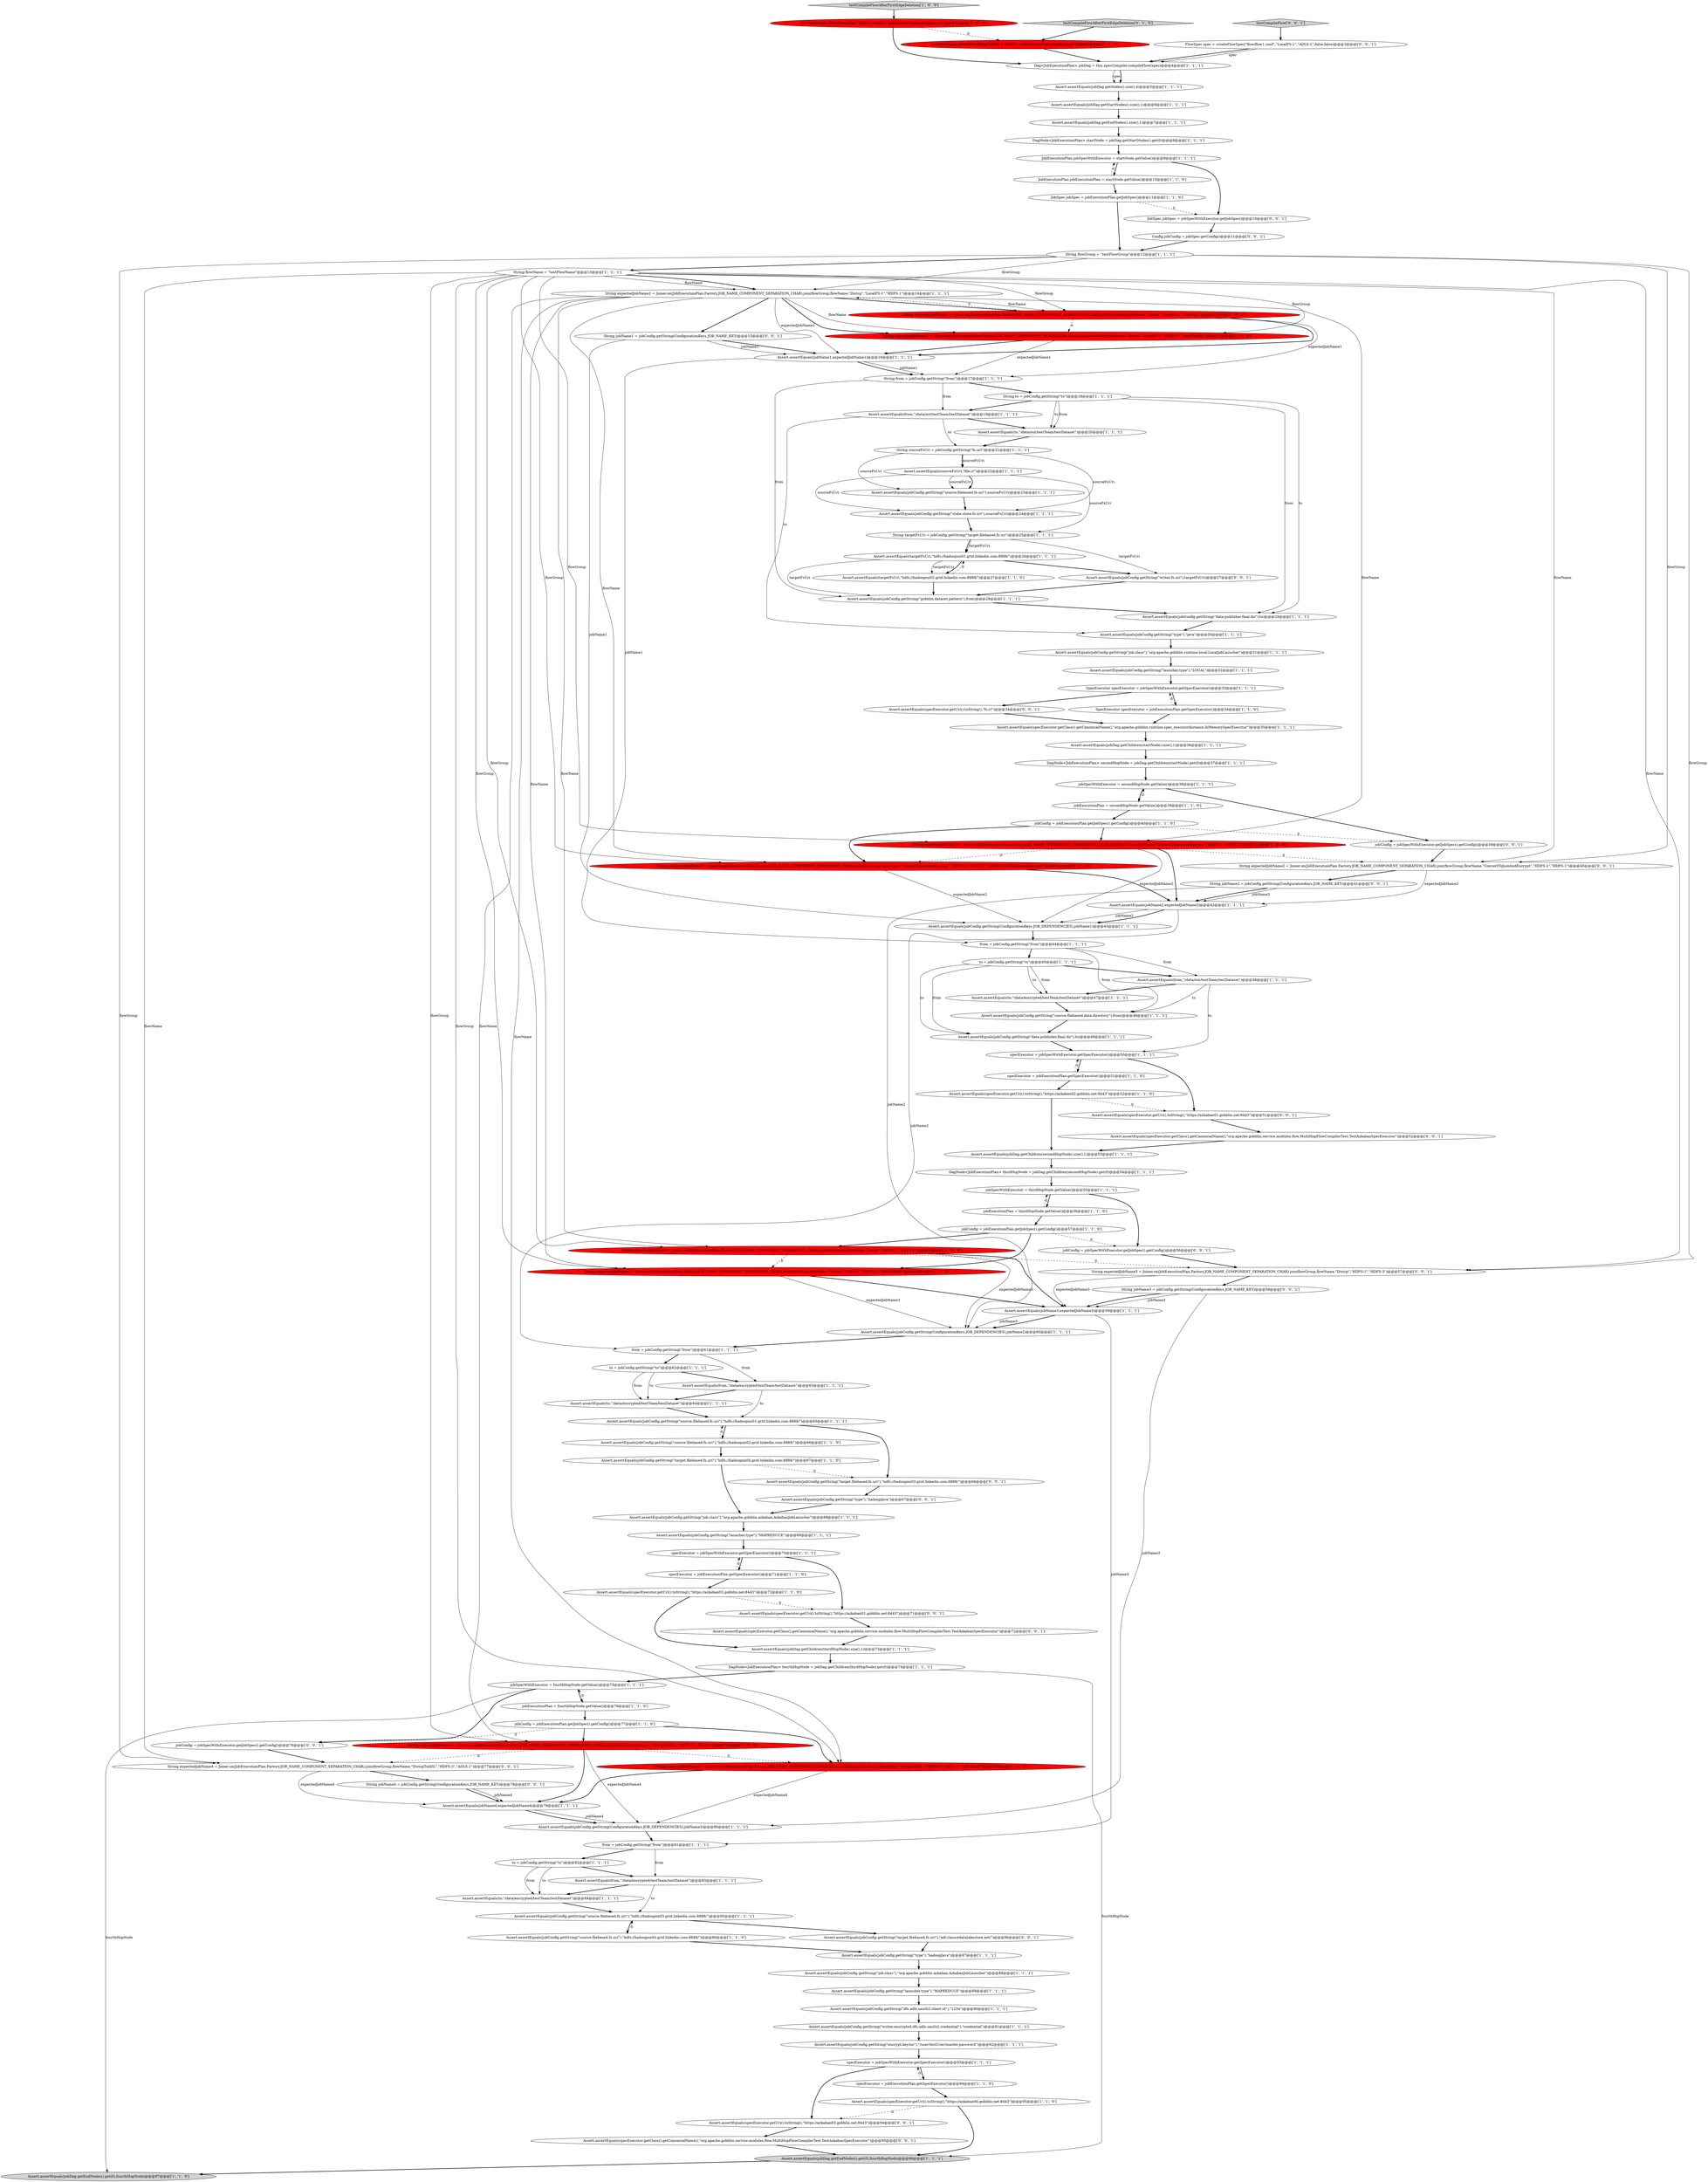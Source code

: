 digraph {
45 [style = filled, label = "String from = jobConfig.getString(\"from\")@@@17@@@['1', '1', '1']", fillcolor = white, shape = ellipse image = "AAA0AAABBB1BBB"];
89 [style = filled, label = "Assert.assertEquals(jobDag.getChildren(startNode).size(),1)@@@36@@@['1', '1', '1']", fillcolor = white, shape = ellipse image = "AAA0AAABBB1BBB"];
24 [style = filled, label = "Assert.assertEquals(jobConfig.getString(\"source.filebased.data.directory\"),from)@@@48@@@['1', '1', '1']", fillcolor = white, shape = ellipse image = "AAA0AAABBB1BBB"];
40 [style = filled, label = "jobConfig = jobExecutionPlan.getJobSpec().getConfig()@@@77@@@['1', '1', '0']", fillcolor = white, shape = ellipse image = "AAA0AAABBB1BBB"];
87 [style = filled, label = "DagNode<JobExecutionPlan> thirdHopNode = jobDag.getChildren(secondHopNode).get(0)@@@54@@@['1', '1', '1']", fillcolor = white, shape = ellipse image = "AAA0AAABBB1BBB"];
98 [style = filled, label = "String expectedJobName2 = Joiner.on(JobExecutionPlan.Factory.JOB_NAME_COMPONENT_SEPARATION_CHAR).join(flowGroup,flowName,\"ConvertToJsonAndEncrypt\",\"HDFS-2\",\"HDFS-2\",\"hdfsConvertToJsonAndEncrypt\")@@@41@@@['0', '1', '0']", fillcolor = red, shape = ellipse image = "AAA1AAABBB2BBB"];
108 [style = filled, label = "Assert.assertEquals(specExecutor.getUri().toString(),\"https://azkaban01.gobblin.net:8443\")@@@51@@@['0', '0', '1']", fillcolor = white, shape = ellipse image = "AAA0AAABBB3BBB"];
81 [style = filled, label = "JobExecutionPlan jobExecutionPlan = startNode.getValue()@@@10@@@['1', '1', '0']", fillcolor = white, shape = ellipse image = "AAA0AAABBB1BBB"];
41 [style = filled, label = "Assert.assertEquals(jobConfig.getString(\"type\"),\"hadoopJava\")@@@87@@@['1', '1', '1']", fillcolor = white, shape = ellipse image = "AAA0AAABBB1BBB"];
106 [style = filled, label = "String jobName3 = jobConfig.getString(ConfigurationKeys.JOB_NAME_KEY)@@@58@@@['0', '0', '1']", fillcolor = white, shape = ellipse image = "AAA0AAABBB3BBB"];
75 [style = filled, label = "Assert.assertEquals(jobName4,expectedJobName4)@@@79@@@['1', '1', '1']", fillcolor = white, shape = ellipse image = "AAA0AAABBB1BBB"];
69 [style = filled, label = "Assert.assertEquals(jobConfig.getString(\"data.publisher.final.dir\"),to)@@@29@@@['1', '1', '1']", fillcolor = white, shape = ellipse image = "AAA0AAABBB1BBB"];
63 [style = filled, label = "Assert.assertEquals(jobConfig.getString(\"target.filebased.fs.uri\"),\"hdfs://hadoopnn04.grid.linkedin.com:8888/\")@@@67@@@['1', '1', '0']", fillcolor = white, shape = ellipse image = "AAA0AAABBB1BBB"];
18 [style = filled, label = "Assert.assertEquals(jobConfig.getString(ConfigurationKeys.JOB_DEPENDENCIES),jobName3)@@@80@@@['1', '1', '1']", fillcolor = white, shape = ellipse image = "AAA0AAABBB1BBB"];
116 [style = filled, label = "Assert.assertEquals(jobConfig.getString(\"type\"),\"hadoopJava\")@@@67@@@['0', '0', '1']", fillcolor = white, shape = ellipse image = "AAA0AAABBB3BBB"];
27 [style = filled, label = "specExecutor = jobExecutionPlan.getSpecExecutor()@@@51@@@['1', '1', '0']", fillcolor = white, shape = ellipse image = "AAA0AAABBB1BBB"];
32 [style = filled, label = "Assert.assertEquals(jobConfig.getString(\"source.filebased.fs.uri\"),sourceFsUri)@@@23@@@['1', '1', '1']", fillcolor = white, shape = ellipse image = "AAA0AAABBB1BBB"];
49 [style = filled, label = "Assert.assertEquals(jobConfig.getString(\"job.class\"),\"org.apache.gobblin.azkaban.AzkabanJobLauncher\")@@@88@@@['1', '1', '1']", fillcolor = white, shape = ellipse image = "AAA0AAABBB1BBB"];
88 [style = filled, label = "Assert.assertEquals(jobDag.getChildren(secondHopNode).size(),1)@@@53@@@['1', '1', '1']", fillcolor = white, shape = ellipse image = "AAA0AAABBB1BBB"];
7 [style = filled, label = "Assert.assertEquals(targetFsUri,\"hdfs://hadoopnn01.grid.linkedin.com:8888/\")@@@26@@@['1', '1', '1']", fillcolor = white, shape = ellipse image = "AAA0AAABBB1BBB"];
80 [style = filled, label = "Assert.assertEquals(from,\"/data/encrypted/testTeam/testDataset\")@@@63@@@['1', '1', '1']", fillcolor = white, shape = ellipse image = "AAA0AAABBB1BBB"];
125 [style = filled, label = "Assert.assertEquals(jobConfig.getString(\"target.filebased.fs.uri\"),\"hdfs://hadoopnn03.grid.linkedin.com:8888/\")@@@66@@@['0', '0', '1']", fillcolor = white, shape = ellipse image = "AAA0AAABBB3BBB"];
14 [style = filled, label = "jobExecutionPlan = secondHopNode.getValue()@@@39@@@['1', '1', '0']", fillcolor = white, shape = ellipse image = "AAA0AAABBB1BBB"];
21 [style = filled, label = "Assert.assertEquals(jobConfig.getString(\"job.class\"),\"org.apache.gobblin.runtime.local.LocalJobLauncher\")@@@31@@@['1', '1', '1']", fillcolor = white, shape = ellipse image = "AAA0AAABBB1BBB"];
26 [style = filled, label = "this.flowGraph.deleteFlowEdge(\"HDFS-1:HDFS-1:hdfsConvertToJsonAndEncrypt\")@@@3@@@['1', '0', '0']", fillcolor = red, shape = ellipse image = "AAA1AAABBB1BBB"];
66 [style = filled, label = "from = jobConfig.getString(\"from\")@@@61@@@['1', '1', '1']", fillcolor = white, shape = ellipse image = "AAA0AAABBB1BBB"];
35 [style = filled, label = "from = jobConfig.getString(\"from\")@@@81@@@['1', '1', '1']", fillcolor = white, shape = ellipse image = "AAA0AAABBB1BBB"];
42 [style = filled, label = "Assert.assertEquals(jobConfig.getString(\"launcher.type\"),\"LOCAL\")@@@32@@@['1', '1', '1']", fillcolor = white, shape = ellipse image = "AAA0AAABBB1BBB"];
77 [style = filled, label = "jobSpecWithExecutor = fourthHopNode.getValue()@@@75@@@['1', '1', '1']", fillcolor = white, shape = ellipse image = "AAA0AAABBB1BBB"];
29 [style = filled, label = "jobConfig = jobExecutionPlan.getJobSpec().getConfig()@@@57@@@['1', '1', '0']", fillcolor = white, shape = ellipse image = "AAA0AAABBB1BBB"];
67 [style = filled, label = "Assert.assertEquals(jobConfig.getString(\"source.filebased.fs.uri\"),\"hdfs://hadoopnn01.grid.linkedin.com:8888/\")@@@65@@@['1', '1', '1']", fillcolor = white, shape = ellipse image = "AAA0AAABBB1BBB"];
92 [style = filled, label = "Assert.assertEquals(to,\"/data/out/testTeam/testDataset\")@@@20@@@['1', '1', '1']", fillcolor = white, shape = ellipse image = "AAA0AAABBB1BBB"];
97 [style = filled, label = "String expectedJobName1 = Joiner.on(JobExecutionPlan.Factory.JOB_NAME_COMPONENT_SEPARATION_CHAR).join(flowGroup,flowName,\"Distcp\",\"LocalFS-1\",\"HDFS-2\",\"localToHdfs\")@@@15@@@['0', '1', '0']", fillcolor = red, shape = ellipse image = "AAA1AAABBB2BBB"];
96 [style = filled, label = "this.flowGraph.deleteFlowEdge(\"HDFS-1_HDFS-1_hdfsConvertToJsonAndEncrypt\")@@@3@@@['0', '1', '0']", fillcolor = red, shape = ellipse image = "AAA1AAABBB2BBB"];
38 [style = filled, label = "jobSpecWithExecutor = thirdHopNode.getValue()@@@55@@@['1', '1', '1']", fillcolor = white, shape = ellipse image = "AAA0AAABBB1BBB"];
90 [style = filled, label = "Assert.assertEquals(targetFsUri,\"hdfs://hadoopnn02.grid.linkedin.com:8888/\")@@@27@@@['1', '1', '0']", fillcolor = white, shape = ellipse image = "AAA0AAABBB1BBB"];
109 [style = filled, label = "String expectedJobName3 = Joiner.on(JobExecutionPlan.Factory.JOB_NAME_COMPONENT_SEPARATION_CHAR).join(flowGroup,flowName,\"Distcp\",\"HDFS-1\",\"HDFS-3\")@@@57@@@['0', '0', '1']", fillcolor = white, shape = ellipse image = "AAA0AAABBB3BBB"];
105 [style = filled, label = "Assert.assertEquals(jobConfig.getString(\"target.filebased.fs.uri\"),\"adl://azuredatalakestore.net/\")@@@86@@@['0', '0', '1']", fillcolor = white, shape = ellipse image = "AAA0AAABBB3BBB"];
114 [style = filled, label = "JobSpec jobSpec = jobSpecWithExecutor.getJobSpec()@@@10@@@['0', '0', '1']", fillcolor = white, shape = ellipse image = "AAA0AAABBB3BBB"];
82 [style = filled, label = "to = jobConfig.getString(\"to\")@@@62@@@['1', '1', '1']", fillcolor = white, shape = ellipse image = "AAA0AAABBB1BBB"];
55 [style = filled, label = "jobConfig = jobExecutionPlan.getJobSpec().getConfig()@@@40@@@['1', '1', '0']", fillcolor = white, shape = ellipse image = "AAA0AAABBB1BBB"];
78 [style = filled, label = "String expectedJobName4 = Joiner.on(JobExecutionPlan.Factory.JOB_NAME_COMPONENT_SEPARATION_CHAR).join(flowGroup,flowName,\"DistcpToADL\",\"HDFS-4\",\"ADLS-1\")@@@78@@@['1', '0', '0']", fillcolor = red, shape = ellipse image = "AAA1AAABBB1BBB"];
73 [style = filled, label = "specExecutor = jobSpecWithExecutor.getSpecExecutor()@@@93@@@['1', '1', '1']", fillcolor = white, shape = ellipse image = "AAA0AAABBB1BBB"];
79 [style = filled, label = "Assert.assertEquals(jobConfig.getString(\"data.publisher.final.dir\"),to)@@@49@@@['1', '1', '1']", fillcolor = white, shape = ellipse image = "AAA0AAABBB1BBB"];
44 [style = filled, label = "Assert.assertEquals(jobConfig.getString(\"launcher.type\"),\"MAPREDUCE\")@@@69@@@['1', '1', '1']", fillcolor = white, shape = ellipse image = "AAA0AAABBB1BBB"];
71 [style = filled, label = "Assert.assertEquals(jobConfig.getString(ConfigurationKeys.JOB_DEPENDENCIES),jobName2)@@@60@@@['1', '1', '1']", fillcolor = white, shape = ellipse image = "AAA0AAABBB1BBB"];
126 [style = filled, label = "testCompileFlow['0', '0', '1']", fillcolor = lightgray, shape = diamond image = "AAA0AAABBB3BBB"];
23 [style = filled, label = "Assert.assertEquals(jobConfig.getString(\"job.class\"),\"org.apache.gobblin.azkaban.AzkabanJobLauncher\")@@@68@@@['1', '1', '1']", fillcolor = white, shape = ellipse image = "AAA0AAABBB1BBB"];
110 [style = filled, label = "jobConfig = jobSpecWithExecutor.getJobSpec().getConfig()@@@76@@@['0', '0', '1']", fillcolor = white, shape = ellipse image = "AAA0AAABBB3BBB"];
9 [style = filled, label = "jobExecutionPlan = fourthHopNode.getValue()@@@76@@@['1', '1', '0']", fillcolor = white, shape = ellipse image = "AAA0AAABBB1BBB"];
62 [style = filled, label = "String expectedJobName1 = Joiner.on(JobExecutionPlan.Factory.JOB_NAME_COMPONENT_SEPARATION_CHAR).join(flowGroup,flowName,\"Distcp\",\"LocalFS-1\",\"HDFS-2\")@@@15@@@['1', '0', '0']", fillcolor = red, shape = ellipse image = "AAA1AAABBB1BBB"];
22 [style = filled, label = "Assert.assertEquals(to,\"/data/encrypted/testTeam/testDataset\")@@@64@@@['1', '1', '1']", fillcolor = white, shape = ellipse image = "AAA0AAABBB1BBB"];
121 [style = filled, label = "String expectedJobName2 = Joiner.on(JobExecutionPlan.Factory.JOB_NAME_COMPONENT_SEPARATION_CHAR).join(flowGroup,flowName,\"ConvertToJsonAndEncrypt\",\"HDFS-1\",\"HDFS-1\")@@@40@@@['0', '0', '1']", fillcolor = white, shape = ellipse image = "AAA0AAABBB3BBB"];
20 [style = filled, label = "Assert.assertEquals(jobConfig.getString(\"source.filebased.fs.uri\"),\"hdfs://hadoopnn03.grid.linkedin.com:8888/\")@@@85@@@['1', '1', '1']", fillcolor = white, shape = ellipse image = "AAA0AAABBB1BBB"];
61 [style = filled, label = "Assert.assertEquals(jobConfig.getString(\"source.filebased.fs.uri\"),\"hdfs://hadoopnn04.grid.linkedin.com:8888/\")@@@86@@@['1', '1', '0']", fillcolor = white, shape = ellipse image = "AAA0AAABBB1BBB"];
11 [style = filled, label = "testCompileFlowAfterFirstEdgeDeletion['1', '0', '0']", fillcolor = lightgray, shape = diamond image = "AAA0AAABBB1BBB"];
111 [style = filled, label = "jobConfig = jobSpecWithExecutor.getJobSpec().getConfig()@@@56@@@['0', '0', '1']", fillcolor = white, shape = ellipse image = "AAA0AAABBB3BBB"];
91 [style = filled, label = "Assert.assertEquals(jobDag.getChildren(thirdHopNode).size(),1)@@@73@@@['1', '1', '1']", fillcolor = white, shape = ellipse image = "AAA0AAABBB1BBB"];
113 [style = filled, label = "String expectedJobName4 = Joiner.on(JobExecutionPlan.Factory.JOB_NAME_COMPONENT_SEPARATION_CHAR).join(flowGroup,flowName,\"DistcpToADL\",\"HDFS-3\",\"ADLS-1\")@@@77@@@['0', '0', '1']", fillcolor = white, shape = ellipse image = "AAA0AAABBB3BBB"];
95 [style = filled, label = "Assert.assertEquals(specExecutor.getUri().toString(),\"https://azkaban02.gobblin.net:8443\")@@@72@@@['1', '1', '0']", fillcolor = white, shape = ellipse image = "AAA0AAABBB1BBB"];
1 [style = filled, label = "Assert.assertEquals(specExecutor.getUri().toString(),\"https://azkaban02.gobblin.net:8443\")@@@52@@@['1', '1', '0']", fillcolor = white, shape = ellipse image = "AAA0AAABBB1BBB"];
37 [style = filled, label = "String expectedJobName2 = Joiner.on(JobExecutionPlan.Factory.JOB_NAME_COMPONENT_SEPARATION_CHAR).join(flowGroup,flowName,\"ConvertToJsonAndEncrypt\",\"HDFS-2\",\"HDFS-2\")@@@41@@@['1', '0', '0']", fillcolor = red, shape = ellipse image = "AAA1AAABBB1BBB"];
124 [style = filled, label = "jobConfig = jobSpecWithExecutor.getJobSpec().getConfig()@@@39@@@['0', '0', '1']", fillcolor = white, shape = ellipse image = "AAA0AAABBB3BBB"];
31 [style = filled, label = "JobSpec jobSpec = jobExecutionPlan.getJobSpec()@@@11@@@['1', '1', '0']", fillcolor = white, shape = ellipse image = "AAA0AAABBB1BBB"];
85 [style = filled, label = "Assert.assertEquals(jobConfig.getString(\"gobblin.dataset.pattern\"),from)@@@28@@@['1', '1', '1']", fillcolor = white, shape = ellipse image = "AAA0AAABBB1BBB"];
8 [style = filled, label = "DagNode<JobExecutionPlan> secondHopNode = jobDag.getChildren(startNode).get(0)@@@37@@@['1', '1', '1']", fillcolor = white, shape = ellipse image = "AAA0AAABBB1BBB"];
70 [style = filled, label = "Assert.assertEquals(jobConfig.getString(\"dfs.adls.oauth2.client.id\"),\"1234\")@@@90@@@['1', '1', '1']", fillcolor = white, shape = ellipse image = "AAA0AAABBB1BBB"];
36 [style = filled, label = "Assert.assertEquals(from,\"/data/out/testTeam/testDataset\")@@@46@@@['1', '1', '1']", fillcolor = white, shape = ellipse image = "AAA0AAABBB1BBB"];
28 [style = filled, label = "Assert.assertEquals(jobDag.getStartNodes().size(),1)@@@6@@@['1', '1', '1']", fillcolor = white, shape = ellipse image = "AAA0AAABBB1BBB"];
51 [style = filled, label = "Assert.assertEquals(sourceFsUri,\"file:///\")@@@22@@@['1', '1', '1']", fillcolor = white, shape = ellipse image = "AAA0AAABBB1BBB"];
122 [style = filled, label = "FlowSpec spec = createFlowSpec(\"flow/flow1.conf\",\"LocalFS-1\",\"ADLS-1\",false,false)@@@3@@@['0', '0', '1']", fillcolor = white, shape = ellipse image = "AAA0AAABBB3BBB"];
25 [style = filled, label = "Dag<JobExecutionPlan> jobDag = this.specCompiler.compileFlow(spec)@@@4@@@['1', '1', '1']", fillcolor = white, shape = ellipse image = "AAA0AAABBB1BBB"];
72 [style = filled, label = "Assert.assertEquals(jobDag.getEndNodes().get(0),fourthHopNode)@@@96@@@['1', '1', '1']", fillcolor = lightgray, shape = ellipse image = "AAA0AAABBB1BBB"];
107 [style = filled, label = "Config jobConfig = jobSpec.getConfig()@@@11@@@['0', '0', '1']", fillcolor = white, shape = ellipse image = "AAA0AAABBB3BBB"];
15 [style = filled, label = "Assert.assertEquals(jobConfig.getString(\"encrypt.key.loc\"),\"/user/testUser/master.password\")@@@92@@@['1', '1', '1']", fillcolor = white, shape = ellipse image = "AAA0AAABBB1BBB"];
68 [style = filled, label = "String to = jobConfig.getString(\"to\")@@@18@@@['1', '1', '1']", fillcolor = white, shape = ellipse image = "AAA0AAABBB1BBB"];
3 [style = filled, label = "Assert.assertEquals(jobName3,expectedJobName3)@@@59@@@['1', '1', '1']", fillcolor = white, shape = ellipse image = "AAA0AAABBB1BBB"];
6 [style = filled, label = "Assert.assertEquals(from,\"/data/encrypted/testTeam/testDataset\")@@@83@@@['1', '1', '1']", fillcolor = white, shape = ellipse image = "AAA0AAABBB1BBB"];
33 [style = filled, label = "String targetFsUri = jobConfig.getString(\"target.filebased.fs.uri\")@@@25@@@['1', '1', '1']", fillcolor = white, shape = ellipse image = "AAA0AAABBB1BBB"];
86 [style = filled, label = "specExecutor = jobSpecWithExecutor.getSpecExecutor()@@@50@@@['1', '1', '1']", fillcolor = white, shape = ellipse image = "AAA0AAABBB1BBB"];
123 [style = filled, label = "Assert.assertEquals(specExecutor.getClass().getCanonicalName(),\"org.apache.gobblin.service.modules.flow.MultiHopFlowCompilerTest.TestAzkabanSpecExecutor\")@@@52@@@['0', '0', '1']", fillcolor = white, shape = ellipse image = "AAA0AAABBB3BBB"];
74 [style = filled, label = "Assert.assertEquals(jobConfig.getString(\"state.store.fs.uri\"),sourceFsUri)@@@24@@@['1', '1', '1']", fillcolor = white, shape = ellipse image = "AAA0AAABBB1BBB"];
58 [style = filled, label = "Assert.assertEquals(from,\"/data/out/testTeam/testDataset\")@@@19@@@['1', '1', '1']", fillcolor = white, shape = ellipse image = "AAA0AAABBB1BBB"];
115 [style = filled, label = "String jobName2 = jobConfig.getString(ConfigurationKeys.JOB_NAME_KEY)@@@41@@@['0', '0', '1']", fillcolor = white, shape = ellipse image = "AAA0AAABBB3BBB"];
59 [style = filled, label = "String flowGroup = \"testFlowGroup\"@@@12@@@['1', '1', '1']", fillcolor = white, shape = ellipse image = "AAA0AAABBB1BBB"];
30 [style = filled, label = "String sourceFsUri = jobConfig.getString(\"fs.uri\")@@@21@@@['1', '1', '1']", fillcolor = white, shape = ellipse image = "AAA0AAABBB1BBB"];
50 [style = filled, label = "Assert.assertEquals(jobName1,expectedJobName1)@@@16@@@['1', '1', '1']", fillcolor = white, shape = ellipse image = "AAA0AAABBB1BBB"];
64 [style = filled, label = "specExecutor = jobExecutionPlan.getSpecExecutor()@@@94@@@['1', '1', '0']", fillcolor = white, shape = ellipse image = "AAA0AAABBB1BBB"];
103 [style = filled, label = "Assert.assertEquals(specExecutor.getClass().getCanonicalName(),\"org.apache.gobblin.service.modules.flow.MultiHopFlowCompilerTest.TestAzkabanSpecExecutor\")@@@72@@@['0', '0', '1']", fillcolor = white, shape = ellipse image = "AAA0AAABBB3BBB"];
101 [style = filled, label = "String expectedJobName3 = Joiner.on(JobExecutionPlan.Factory.JOB_NAME_COMPONENT_SEPARATION_CHAR).join(flowGroup,flowName,\"Distcp\",\"HDFS-2\",\"HDFS-4\",\"hdfsToHdfs\")@@@58@@@['0', '1', '0']", fillcolor = red, shape = ellipse image = "AAA1AAABBB2BBB"];
57 [style = filled, label = "Assert.assertEquals(jobDag.getEndNodes().get(0),fourthHopNode)@@@97@@@['1', '1', '0']", fillcolor = lightgray, shape = ellipse image = "AAA0AAABBB1BBB"];
60 [style = filled, label = "Assert.assertEquals(jobConfig.getString(ConfigurationKeys.JOB_DEPENDENCIES),jobName1)@@@43@@@['1', '1', '1']", fillcolor = white, shape = ellipse image = "AAA0AAABBB1BBB"];
65 [style = filled, label = "to = jobConfig.getString(\"to\")@@@45@@@['1', '1', '1']", fillcolor = white, shape = ellipse image = "AAA0AAABBB1BBB"];
119 [style = filled, label = "String jobName4 = jobConfig.getString(ConfigurationKeys.JOB_NAME_KEY)@@@78@@@['0', '0', '1']", fillcolor = white, shape = ellipse image = "AAA0AAABBB3BBB"];
120 [style = filled, label = "Assert.assertEquals(specExecutor.getClass().getCanonicalName(),\"org.apache.gobblin.service.modules.flow.MultiHopFlowCompilerTest.TestAzkabanSpecExecutor\")@@@95@@@['0', '0', '1']", fillcolor = white, shape = ellipse image = "AAA0AAABBB3BBB"];
104 [style = filled, label = "Assert.assertEquals(specExecutor.getUri().toString(),\"https://azkaban03.gobblin.net:8443\")@@@94@@@['0', '0', '1']", fillcolor = white, shape = ellipse image = "AAA0AAABBB3BBB"];
0 [style = filled, label = "String expectedJobName1 = Joiner.on(JobExecutionPlan.Factory.JOB_NAME_COMPONENT_SEPARATION_CHAR).join(flowGroup,flowName,\"Distcp\",\"LocalFS-1\",\"HDFS-1\")@@@14@@@['1', '1', '1']", fillcolor = white, shape = ellipse image = "AAA0AAABBB1BBB"];
16 [style = filled, label = "Assert.assertEquals(specExecutor.getUri().toString(),\"https://azkaban04.gobblin.net:8443\")@@@95@@@['1', '1', '0']", fillcolor = white, shape = ellipse image = "AAA0AAABBB1BBB"];
12 [style = filled, label = "Assert.assertEquals(jobConfig.getString(\"type\"),\"java\")@@@30@@@['1', '1', '1']", fillcolor = white, shape = ellipse image = "AAA0AAABBB1BBB"];
118 [style = filled, label = "String jobName1 = jobConfig.getString(ConfigurationKeys.JOB_NAME_KEY)@@@15@@@['0', '0', '1']", fillcolor = white, shape = ellipse image = "AAA0AAABBB3BBB"];
2 [style = filled, label = "jobExecutionPlan = thirdHopNode.getValue()@@@56@@@['1', '1', '0']", fillcolor = white, shape = ellipse image = "AAA0AAABBB1BBB"];
34 [style = filled, label = "specExecutor = jobExecutionPlan.getSpecExecutor()@@@71@@@['1', '1', '0']", fillcolor = white, shape = ellipse image = "AAA0AAABBB1BBB"];
17 [style = filled, label = "Assert.assertEquals(jobConfig.getString(\"source.filebased.fs.uri\"),\"hdfs://hadoopnn02.grid.linkedin.com:8888/\")@@@66@@@['1', '1', '0']", fillcolor = white, shape = ellipse image = "AAA0AAABBB1BBB"];
46 [style = filled, label = "JobExecutionPlan jobSpecWithExecutor = startNode.getValue()@@@9@@@['1', '1', '1']", fillcolor = white, shape = ellipse image = "AAA0AAABBB1BBB"];
5 [style = filled, label = "Assert.assertEquals(jobDag.getNodes().size(),4)@@@5@@@['1', '1', '1']", fillcolor = white, shape = ellipse image = "AAA0AAABBB1BBB"];
13 [style = filled, label = "String expectedJobName3 = Joiner.on(JobExecutionPlan.Factory.JOB_NAME_COMPONENT_SEPARATION_CHAR).join(flowGroup,flowName,\"Distcp\",\"HDFS-2\",\"HDFS-4\")@@@58@@@['1', '0', '0']", fillcolor = red, shape = ellipse image = "AAA1AAABBB1BBB"];
39 [style = filled, label = "SpecExecutor specExecutor = jobExecutionPlan.getSpecExecutor()@@@34@@@['1', '1', '0']", fillcolor = white, shape = ellipse image = "AAA0AAABBB1BBB"];
47 [style = filled, label = "Assert.assertEquals(to,\"/data/encrypted/testTeam/testDataset\")@@@84@@@['1', '1', '1']", fillcolor = white, shape = ellipse image = "AAA0AAABBB1BBB"];
48 [style = filled, label = "Assert.assertEquals(jobConfig.getString(\"writer.encrypted.dfs.adls.oauth2.credential\"),\"credential\")@@@91@@@['1', '1', '1']", fillcolor = white, shape = ellipse image = "AAA0AAABBB1BBB"];
112 [style = filled, label = "Assert.assertEquals(jobConfig.getString(\"writer.fs.uri\"),targetFsUri)@@@27@@@['0', '0', '1']", fillcolor = white, shape = ellipse image = "AAA0AAABBB3BBB"];
43 [style = filled, label = "Assert.assertEquals(jobConfig.getString(\"launcher.type\"),\"MAPREDUCE\")@@@89@@@['1', '1', '1']", fillcolor = white, shape = ellipse image = "AAA0AAABBB1BBB"];
93 [style = filled, label = "DagNode<JobExecutionPlan> fourthHopNode = jobDag.getChildren(thirdHopNode).get(0)@@@74@@@['1', '1', '1']", fillcolor = white, shape = ellipse image = "AAA0AAABBB1BBB"];
53 [style = filled, label = "Assert.assertEquals(jobDag.getEndNodes().size(),1)@@@7@@@['1', '1', '1']", fillcolor = white, shape = ellipse image = "AAA0AAABBB1BBB"];
54 [style = filled, label = "SpecExecutor specExecutor = jobSpecWithExecutor.getSpecExecutor()@@@33@@@['1', '1', '1']", fillcolor = white, shape = ellipse image = "AAA0AAABBB1BBB"];
117 [style = filled, label = "Assert.assertEquals(specExecutor.getUri().toString(),\"https://azkaban01.gobblin.net:8443\")@@@71@@@['0', '0', '1']", fillcolor = white, shape = ellipse image = "AAA0AAABBB3BBB"];
102 [style = filled, label = "Assert.assertEquals(specExecutor.getUri().toString(),\"fs:///\")@@@34@@@['0', '0', '1']", fillcolor = white, shape = ellipse image = "AAA0AAABBB3BBB"];
76 [style = filled, label = "Assert.assertEquals(to,\"/data/encrypted/testTeam/testDataset\")@@@47@@@['1', '1', '1']", fillcolor = white, shape = ellipse image = "AAA0AAABBB1BBB"];
4 [style = filled, label = "from = jobConfig.getString(\"from\")@@@44@@@['1', '1', '1']", fillcolor = white, shape = ellipse image = "AAA0AAABBB1BBB"];
100 [style = filled, label = "testCompileFlowAfterFirstEdgeDeletion['0', '1', '0']", fillcolor = lightgray, shape = diamond image = "AAA0AAABBB2BBB"];
19 [style = filled, label = "jobSpecWithExecutor = secondHopNode.getValue()@@@38@@@['1', '1', '1']", fillcolor = white, shape = ellipse image = "AAA0AAABBB1BBB"];
94 [style = filled, label = "String flowName = \"testFlowName\"@@@13@@@['1', '1', '1']", fillcolor = white, shape = ellipse image = "AAA0AAABBB1BBB"];
52 [style = filled, label = "specExecutor = jobSpecWithExecutor.getSpecExecutor()@@@70@@@['1', '1', '1']", fillcolor = white, shape = ellipse image = "AAA0AAABBB1BBB"];
56 [style = filled, label = "Assert.assertEquals(jobName2,expectedJobName2)@@@42@@@['1', '1', '1']", fillcolor = white, shape = ellipse image = "AAA0AAABBB1BBB"];
84 [style = filled, label = "Assert.assertEquals(specExecutor.getClass().getCanonicalName(),\"org.apache.gobblin.runtime.spec_executorInstance.InMemorySpecExecutor\")@@@35@@@['1', '1', '1']", fillcolor = white, shape = ellipse image = "AAA0AAABBB1BBB"];
83 [style = filled, label = "DagNode<JobExecutionPlan> startNode = jobDag.getStartNodes().get(0)@@@8@@@['1', '1', '1']", fillcolor = white, shape = ellipse image = "AAA0AAABBB1BBB"];
10 [style = filled, label = "to = jobConfig.getString(\"to\")@@@82@@@['1', '1', '1']", fillcolor = white, shape = ellipse image = "AAA0AAABBB1BBB"];
99 [style = filled, label = "String expectedJobName4 = Joiner.on(JobExecutionPlan.Factory.JOB_NAME_COMPONENT_SEPARATION_CHAR).join(flowGroup,flowName,\"DistcpToADL\",\"HDFS-4\",\"ADLS-1\",\"hdfsToAdl\")@@@78@@@['0', '1', '0']", fillcolor = red, shape = ellipse image = "AAA1AAABBB2BBB"];
77->110 [style = bold, label=""];
59->121 [style = solid, label="flowGroup"];
50->45 [style = solid, label="jobName1"];
85->69 [style = bold, label=""];
59->113 [style = solid, label="flowGroup"];
21->42 [style = bold, label=""];
79->86 [style = bold, label=""];
119->75 [style = bold, label=""];
16->104 [style = dashed, label="0"];
24->79 [style = bold, label=""];
72->57 [style = bold, label=""];
67->17 [style = bold, label=""];
94->62 [style = solid, label="flowGroup"];
94->98 [style = solid, label="flowGroup"];
109->3 [style = solid, label="expectedJobName3"];
94->109 [style = solid, label="flowName"];
98->60 [style = solid, label="expectedJobName2"];
115->71 [style = solid, label="jobName2"];
64->16 [style = bold, label=""];
5->28 [style = bold, label=""];
113->75 [style = solid, label="expectedJobName4"];
51->32 [style = bold, label=""];
84->89 [style = bold, label=""];
16->72 [style = bold, label=""];
75->18 [style = solid, label="jobName4"];
58->12 [style = solid, label="to"];
39->84 [style = bold, label=""];
17->63 [style = bold, label=""];
62->97 [style = dashed, label="0"];
120->72 [style = bold, label=""];
59->109 [style = solid, label="flowGroup"];
94->113 [style = solid, label="flowName"];
45->68 [style = bold, label=""];
93->72 [style = solid, label="fourthHopNode"];
78->75 [style = bold, label=""];
89->8 [style = bold, label=""];
50->45 [style = bold, label=""];
22->67 [style = bold, label=""];
18->35 [style = bold, label=""];
94->78 [style = solid, label="flowGroup"];
81->31 [style = bold, label=""];
35->10 [style = bold, label=""];
14->19 [style = dashed, label="0"];
97->45 [style = solid, label="expectedJobName1"];
65->76 [style = solid, label="to"];
0->99 [style = solid, label="flowName"];
13->101 [style = dashed, label="0"];
3->35 [style = solid, label="jobName3"];
112->85 [style = bold, label=""];
30->51 [style = solid, label="sourceFsUri"];
55->37 [style = bold, label=""];
69->12 [style = bold, label=""];
23->44 [style = bold, label=""];
20->61 [style = bold, label=""];
9->40 [style = bold, label=""];
33->7 [style = bold, label=""];
43->70 [style = bold, label=""];
77->9 [style = bold, label=""];
108->123 [style = bold, label=""];
94->99 [style = solid, label="flowGroup"];
9->77 [style = dashed, label="0"];
56->60 [style = solid, label="jobName2"];
0->98 [style = solid, label="flowName"];
12->21 [style = bold, label=""];
75->18 [style = bold, label=""];
101->71 [style = solid, label="expectedJobName3"];
26->96 [style = dashed, label="0"];
55->98 [style = bold, label=""];
73->104 [style = bold, label=""];
0->62 [style = solid, label="flowName"];
10->47 [style = solid, label="from"];
121->115 [style = bold, label=""];
103->91 [style = bold, label=""];
65->76 [style = solid, label="from"];
41->49 [style = bold, label=""];
54->102 [style = bold, label=""];
4->65 [style = bold, label=""];
92->30 [style = bold, label=""];
113->119 [style = bold, label=""];
33->112 [style = solid, label="targetFsUri"];
68->69 [style = solid, label="to"];
38->2 [style = bold, label=""];
10->47 [style = solid, label="to"];
78->113 [style = dashed, label="0"];
0->62 [style = bold, label=""];
96->25 [style = bold, label=""];
6->20 [style = solid, label="to"];
115->56 [style = bold, label=""];
78->18 [style = solid, label="expectedJobName4"];
13->109 [style = dashed, label="0"];
35->6 [style = solid, label="from"];
94->101 [style = solid, label="flowGroup"];
114->107 [style = bold, label=""];
95->91 [style = bold, label=""];
125->116 [style = bold, label=""];
115->56 [style = solid, label="jobName2"];
3->71 [style = bold, label=""];
37->121 [style = dashed, label="0"];
102->84 [style = bold, label=""];
50->4 [style = solid, label="jobName1"];
0->97 [style = bold, label=""];
34->52 [style = dashed, label="0"];
31->114 [style = dashed, label="0"];
65->79 [style = solid, label="to"];
73->64 [style = bold, label=""];
7->112 [style = bold, label=""];
82->22 [style = solid, label="from"];
29->111 [style = dashed, label="0"];
98->56 [style = bold, label=""];
94->121 [style = solid, label="flowName"];
6->47 [style = bold, label=""];
66->80 [style = solid, label="from"];
11->26 [style = bold, label=""];
106->3 [style = solid, label="jobName3"];
67->125 [style = bold, label=""];
116->23 [style = bold, label=""];
0->50 [style = solid, label="expectedJobName1"];
55->124 [style = dashed, label="0"];
117->103 [style = bold, label=""];
61->41 [style = bold, label=""];
31->59 [style = bold, label=""];
93->77 [style = bold, label=""];
20->105 [style = bold, label=""];
90->85 [style = bold, label=""];
56->60 [style = bold, label=""];
80->22 [style = bold, label=""];
62->0 [style = dashed, label="0"];
0->97 [style = solid, label="flowName"];
45->58 [style = solid, label="from"];
1->108 [style = dashed, label="0"];
94->97 [style = solid, label="flowGroup"];
7->85 [style = solid, label="targetFsUri"];
13->71 [style = solid, label="expectedJobName3"];
10->6 [style = bold, label=""];
29->101 [style = bold, label=""];
118->60 [style = solid, label="jobName1"];
0->37 [style = solid, label="flowName"];
54->39 [style = bold, label=""];
77->57 [style = solid, label="fourthHopNode"];
78->99 [style = dashed, label="0"];
36->24 [style = solid, label="to"];
25->5 [style = solid, label="spec"];
68->92 [style = solid, label="to"];
19->14 [style = bold, label=""];
111->109 [style = bold, label=""];
7->90 [style = solid, label="targetFsUri"];
119->75 [style = solid, label="jobName4"];
106->3 [style = bold, label=""];
66->82 [style = bold, label=""];
58->92 [style = bold, label=""];
40->78 [style = bold, label=""];
51->32 [style = solid, label="sourceFsUri"];
65->79 [style = solid, label="from"];
87->38 [style = bold, label=""];
104->120 [style = bold, label=""];
25->5 [style = bold, label=""];
86->27 [style = bold, label=""];
1->88 [style = bold, label=""];
61->20 [style = dashed, label="0"];
37->60 [style = solid, label="expectedJobName2"];
64->73 [style = dashed, label="0"];
71->66 [style = bold, label=""];
97->50 [style = bold, label=""];
60->4 [style = bold, label=""];
76->24 [style = bold, label=""];
88->87 [style = bold, label=""];
53->83 [style = bold, label=""];
122->25 [style = bold, label=""];
124->121 [style = bold, label=""];
94->0 [style = solid, label="flowName"];
0->118 [style = bold, label=""];
51->33 [style = solid, label="sourceFsUri"];
32->74 [style = bold, label=""];
27->1 [style = bold, label=""];
82->80 [style = bold, label=""];
109->106 [style = bold, label=""];
80->67 [style = solid, label="to"];
94->0 [style = bold, label=""];
91->93 [style = bold, label=""];
4->24 [style = solid, label="from"];
106->18 [style = solid, label="jobName3"];
39->54 [style = dashed, label="0"];
40->110 [style = dashed, label="0"];
28->53 [style = bold, label=""];
8->19 [style = bold, label=""];
52->117 [style = bold, label=""];
110->113 [style = bold, label=""];
19->124 [style = bold, label=""];
126->122 [style = bold, label=""];
26->25 [style = bold, label=""];
107->59 [style = bold, label=""];
4->36 [style = solid, label="from"];
46->81 [style = bold, label=""];
94->13 [style = solid, label="flowGroup"];
0->101 [style = solid, label="flowName"];
122->25 [style = solid, label="spec"];
95->117 [style = dashed, label="0"];
100->96 [style = bold, label=""];
51->74 [style = solid, label="sourceFsUri"];
52->34 [style = bold, label=""];
123->88 [style = bold, label=""];
27->86 [style = dashed, label="0"];
81->46 [style = dashed, label="0"];
99->75 [style = bold, label=""];
30->74 [style = solid, label="sourceFsUri"];
2->38 [style = dashed, label="0"];
49->43 [style = bold, label=""];
46->114 [style = bold, label=""];
86->108 [style = bold, label=""];
83->46 [style = bold, label=""];
68->69 [style = solid, label="from"];
17->67 [style = dashed, label="0"];
118->50 [style = bold, label=""];
63->125 [style = dashed, label="0"];
70->48 [style = bold, label=""];
30->51 [style = bold, label=""];
36->76 [style = bold, label=""];
65->36 [style = bold, label=""];
105->41 [style = bold, label=""];
3->71 [style = solid, label="jobName3"];
58->30 [style = solid, label="to"];
82->22 [style = solid, label="to"];
13->3 [style = bold, label=""];
101->3 [style = bold, label=""];
62->45 [style = solid, label="expectedJobName1"];
33->7 [style = solid, label="targetFsUri"];
34->95 [style = bold, label=""];
74->33 [style = bold, label=""];
40->99 [style = bold, label=""];
47->20 [style = bold, label=""];
44->52 [style = bold, label=""];
36->86 [style = solid, label="to"];
48->15 [style = bold, label=""];
45->85 [style = solid, label="from"];
30->32 [style = solid, label="sourceFsUri"];
37->98 [style = dashed, label="0"];
62->50 [style = bold, label=""];
63->23 [style = bold, label=""];
94->37 [style = solid, label="flowGroup"];
14->55 [style = bold, label=""];
121->56 [style = solid, label="expectedJobName2"];
59->0 [style = solid, label="flowGroup"];
42->54 [style = bold, label=""];
68->92 [style = solid, label="from"];
7->90 [style = bold, label=""];
2->29 [style = bold, label=""];
0->78 [style = solid, label="flowName"];
90->7 [style = dashed, label="0"];
59->94 [style = bold, label=""];
56->66 [style = solid, label="jobName2"];
118->50 [style = solid, label="jobName1"];
99->18 [style = solid, label="expectedJobName4"];
15->73 [style = bold, label=""];
0->13 [style = solid, label="flowName"];
38->111 [style = bold, label=""];
68->58 [style = bold, label=""];
37->56 [style = bold, label=""];
29->13 [style = bold, label=""];
}

